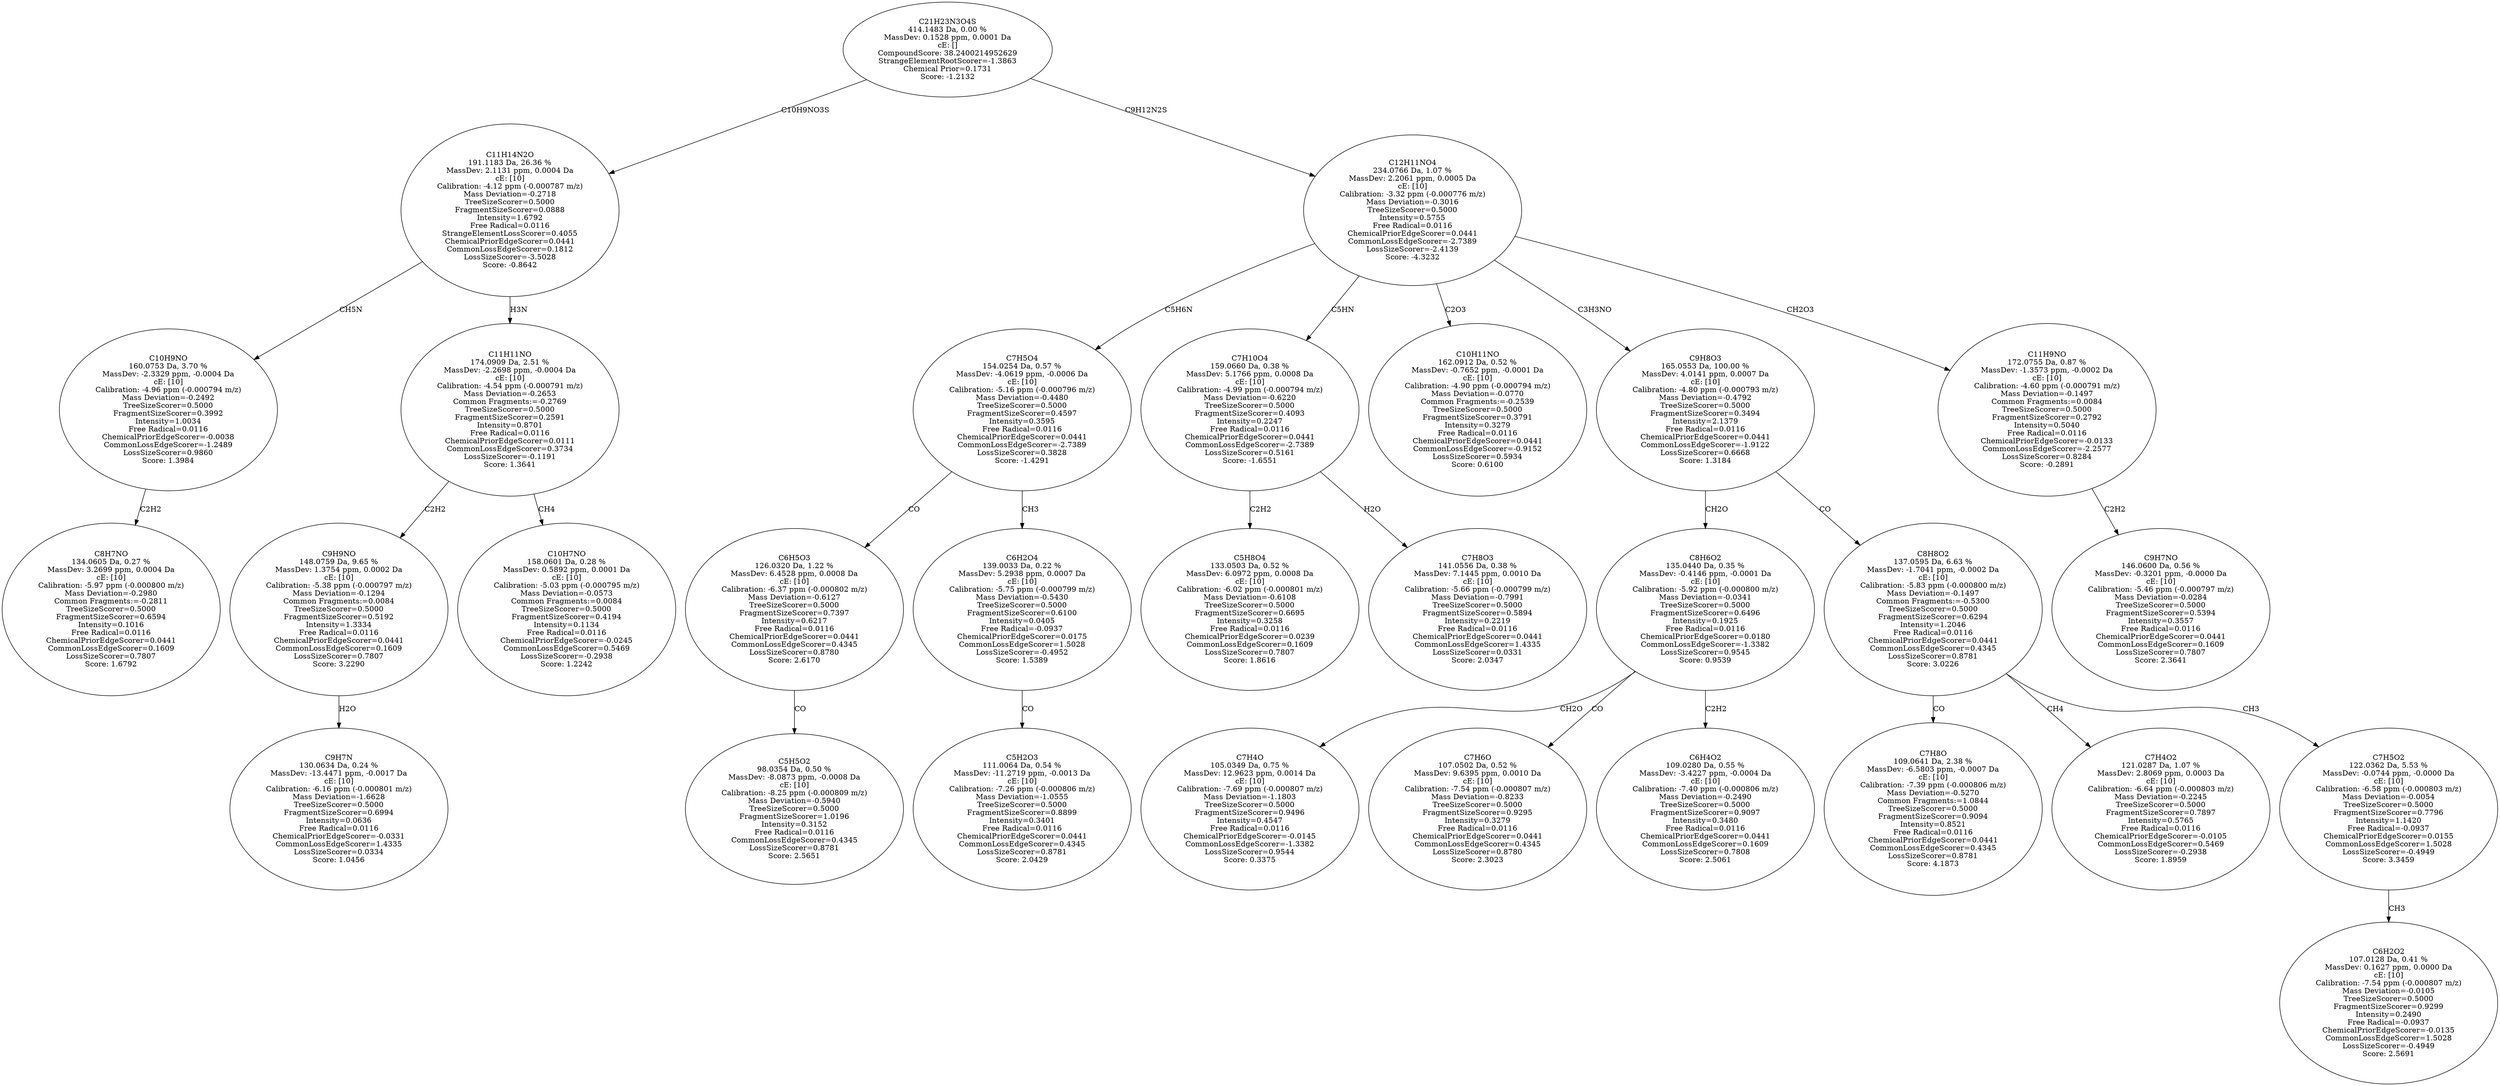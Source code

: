 strict digraph {
v1 [label="C8H7NO\n134.0605 Da, 0.27 %\nMassDev: 3.2699 ppm, 0.0004 Da\ncE: [10]\nCalibration: -5.97 ppm (-0.000800 m/z)\nMass Deviation=-0.2980\nCommon Fragments:=-0.2811\nTreeSizeScorer=0.5000\nFragmentSizeScorer=0.6594\nIntensity=0.1016\nFree Radical=0.0116\nChemicalPriorEdgeScorer=0.0441\nCommonLossEdgeScorer=0.1609\nLossSizeScorer=0.7807\nScore: 1.6792"];
v2 [label="C10H9NO\n160.0753 Da, 3.70 %\nMassDev: -2.3329 ppm, -0.0004 Da\ncE: [10]\nCalibration: -4.96 ppm (-0.000794 m/z)\nMass Deviation=-0.2492\nTreeSizeScorer=0.5000\nFragmentSizeScorer=0.3992\nIntensity=1.0034\nFree Radical=0.0116\nChemicalPriorEdgeScorer=-0.0038\nCommonLossEdgeScorer=-1.2489\nLossSizeScorer=0.9860\nScore: 1.3984"];
v3 [label="C9H7N\n130.0634 Da, 0.24 %\nMassDev: -13.4471 ppm, -0.0017 Da\ncE: [10]\nCalibration: -6.16 ppm (-0.000801 m/z)\nMass Deviation=-1.6628\nTreeSizeScorer=0.5000\nFragmentSizeScorer=0.6994\nIntensity=0.0636\nFree Radical=0.0116\nChemicalPriorEdgeScorer=-0.0331\nCommonLossEdgeScorer=1.4335\nLossSizeScorer=0.0334\nScore: 1.0456"];
v4 [label="C9H9NO\n148.0759 Da, 9.65 %\nMassDev: 1.3754 ppm, 0.0002 Da\ncE: [10]\nCalibration: -5.38 ppm (-0.000797 m/z)\nMass Deviation=-0.1294\nCommon Fragments:=0.0084\nTreeSizeScorer=0.5000\nFragmentSizeScorer=0.5192\nIntensity=1.3334\nFree Radical=0.0116\nChemicalPriorEdgeScorer=0.0441\nCommonLossEdgeScorer=0.1609\nLossSizeScorer=0.7807\nScore: 3.2290"];
v5 [label="C10H7NO\n158.0601 Da, 0.28 %\nMassDev: 0.5892 ppm, 0.0001 Da\ncE: [10]\nCalibration: -5.03 ppm (-0.000795 m/z)\nMass Deviation=-0.0573\nCommon Fragments:=0.0084\nTreeSizeScorer=0.5000\nFragmentSizeScorer=0.4194\nIntensity=0.1134\nFree Radical=0.0116\nChemicalPriorEdgeScorer=-0.0245\nCommonLossEdgeScorer=0.5469\nLossSizeScorer=-0.2938\nScore: 1.2242"];
v6 [label="C11H11NO\n174.0909 Da, 2.51 %\nMassDev: -2.2698 ppm, -0.0004 Da\ncE: [10]\nCalibration: -4.54 ppm (-0.000791 m/z)\nMass Deviation=-0.2653\nCommon Fragments:=-0.2769\nTreeSizeScorer=0.5000\nFragmentSizeScorer=0.2591\nIntensity=0.8701\nFree Radical=0.0116\nChemicalPriorEdgeScorer=0.0111\nCommonLossEdgeScorer=0.3734\nLossSizeScorer=-0.1191\nScore: 1.3641"];
v7 [label="C11H14N2O\n191.1183 Da, 26.36 %\nMassDev: 2.1131 ppm, 0.0004 Da\ncE: [10]\nCalibration: -4.12 ppm (-0.000787 m/z)\nMass Deviation=-0.2718\nTreeSizeScorer=0.5000\nFragmentSizeScorer=0.0888\nIntensity=1.6792\nFree Radical=0.0116\nStrangeElementLossScorer=0.4055\nChemicalPriorEdgeScorer=0.0441\nCommonLossEdgeScorer=0.1812\nLossSizeScorer=-3.5028\nScore: -0.8642"];
v8 [label="C5H5O2\n98.0354 Da, 0.50 %\nMassDev: -8.0873 ppm, -0.0008 Da\ncE: [10]\nCalibration: -8.25 ppm (-0.000809 m/z)\nMass Deviation=-0.5940\nTreeSizeScorer=0.5000\nFragmentSizeScorer=1.0196\nIntensity=0.3152\nFree Radical=0.0116\nCommonLossEdgeScorer=0.4345\nLossSizeScorer=0.8781\nScore: 2.5651"];
v9 [label="C6H5O3\n126.0320 Da, 1.22 %\nMassDev: 6.4528 ppm, 0.0008 Da\ncE: [10]\nCalibration: -6.37 ppm (-0.000802 m/z)\nMass Deviation=-0.6127\nTreeSizeScorer=0.5000\nFragmentSizeScorer=0.7397\nIntensity=0.6217\nFree Radical=0.0116\nChemicalPriorEdgeScorer=0.0441\nCommonLossEdgeScorer=0.4345\nLossSizeScorer=0.8780\nScore: 2.6170"];
v10 [label="C5H2O3\n111.0064 Da, 0.54 %\nMassDev: -11.2719 ppm, -0.0013 Da\ncE: [10]\nCalibration: -7.26 ppm (-0.000806 m/z)\nMass Deviation=-1.0555\nTreeSizeScorer=0.5000\nFragmentSizeScorer=0.8899\nIntensity=0.3401\nFree Radical=0.0116\nChemicalPriorEdgeScorer=0.0441\nCommonLossEdgeScorer=0.4345\nLossSizeScorer=0.8781\nScore: 2.0429"];
v11 [label="C6H2O4\n139.0033 Da, 0.22 %\nMassDev: 5.2938 ppm, 0.0007 Da\ncE: [10]\nCalibration: -5.75 ppm (-0.000799 m/z)\nMass Deviation=-0.5430\nTreeSizeScorer=0.5000\nFragmentSizeScorer=0.6100\nIntensity=0.0405\nFree Radical=-0.0937\nChemicalPriorEdgeScorer=0.0175\nCommonLossEdgeScorer=1.5028\nLossSizeScorer=-0.4952\nScore: 1.5389"];
v12 [label="C7H5O4\n154.0254 Da, 0.57 %\nMassDev: -4.0619 ppm, -0.0006 Da\ncE: [10]\nCalibration: -5.16 ppm (-0.000796 m/z)\nMass Deviation=-0.4480\nTreeSizeScorer=0.5000\nFragmentSizeScorer=0.4597\nIntensity=0.3595\nFree Radical=0.0116\nChemicalPriorEdgeScorer=0.0441\nCommonLossEdgeScorer=-2.7389\nLossSizeScorer=0.3828\nScore: -1.4291"];
v13 [label="C5H8O4\n133.0503 Da, 0.52 %\nMassDev: 6.0972 ppm, 0.0008 Da\ncE: [10]\nCalibration: -6.02 ppm (-0.000801 m/z)\nMass Deviation=-0.6108\nTreeSizeScorer=0.5000\nFragmentSizeScorer=0.6695\nIntensity=0.3258\nFree Radical=0.0116\nChemicalPriorEdgeScorer=0.0239\nCommonLossEdgeScorer=0.1609\nLossSizeScorer=0.7807\nScore: 1.8616"];
v14 [label="C7H8O3\n141.0556 Da, 0.38 %\nMassDev: 7.1445 ppm, 0.0010 Da\ncE: [10]\nCalibration: -5.66 ppm (-0.000799 m/z)\nMass Deviation=-0.7991\nTreeSizeScorer=0.5000\nFragmentSizeScorer=0.5894\nIntensity=0.2219\nFree Radical=0.0116\nChemicalPriorEdgeScorer=0.0441\nCommonLossEdgeScorer=1.4335\nLossSizeScorer=0.0331\nScore: 2.0347"];
v15 [label="C7H10O4\n159.0660 Da, 0.38 %\nMassDev: 5.1766 ppm, 0.0008 Da\ncE: [10]\nCalibration: -4.99 ppm (-0.000794 m/z)\nMass Deviation=-0.6220\nTreeSizeScorer=0.5000\nFragmentSizeScorer=0.4093\nIntensity=0.2247\nFree Radical=0.0116\nChemicalPriorEdgeScorer=0.0441\nCommonLossEdgeScorer=-2.7389\nLossSizeScorer=0.5161\nScore: -1.6551"];
v16 [label="C10H11NO\n162.0912 Da, 0.52 %\nMassDev: -0.7652 ppm, -0.0001 Da\ncE: [10]\nCalibration: -4.90 ppm (-0.000794 m/z)\nMass Deviation=-0.0770\nCommon Fragments:=-0.2539\nTreeSizeScorer=0.5000\nFragmentSizeScorer=0.3791\nIntensity=0.3279\nFree Radical=0.0116\nChemicalPriorEdgeScorer=0.0441\nCommonLossEdgeScorer=-0.9152\nLossSizeScorer=0.5934\nScore: 0.6100"];
v17 [label="C7H4O\n105.0349 Da, 0.75 %\nMassDev: 12.9623 ppm, 0.0014 Da\ncE: [10]\nCalibration: -7.69 ppm (-0.000807 m/z)\nMass Deviation=-1.1803\nTreeSizeScorer=0.5000\nFragmentSizeScorer=0.9496\nIntensity=0.4547\nFree Radical=0.0116\nChemicalPriorEdgeScorer=-0.0145\nCommonLossEdgeScorer=-1.3382\nLossSizeScorer=0.9544\nScore: 0.3375"];
v18 [label="C7H6O\n107.0502 Da, 0.52 %\nMassDev: 9.6395 ppm, 0.0010 Da\ncE: [10]\nCalibration: -7.54 ppm (-0.000807 m/z)\nMass Deviation=-0.8233\nTreeSizeScorer=0.5000\nFragmentSizeScorer=0.9295\nIntensity=0.3279\nFree Radical=0.0116\nChemicalPriorEdgeScorer=0.0441\nCommonLossEdgeScorer=0.4345\nLossSizeScorer=0.8780\nScore: 2.3023"];
v19 [label="C6H4O2\n109.0280 Da, 0.55 %\nMassDev: -3.4227 ppm, -0.0004 Da\ncE: [10]\nCalibration: -7.40 ppm (-0.000806 m/z)\nMass Deviation=-0.2490\nTreeSizeScorer=0.5000\nFragmentSizeScorer=0.9097\nIntensity=0.3480\nFree Radical=0.0116\nChemicalPriorEdgeScorer=0.0441\nCommonLossEdgeScorer=0.1609\nLossSizeScorer=0.7808\nScore: 2.5061"];
v20 [label="C8H6O2\n135.0440 Da, 0.35 %\nMassDev: -0.4146 ppm, -0.0001 Da\ncE: [10]\nCalibration: -5.92 ppm (-0.000800 m/z)\nMass Deviation=-0.0341\nTreeSizeScorer=0.5000\nFragmentSizeScorer=0.6496\nIntensity=0.1925\nFree Radical=0.0116\nChemicalPriorEdgeScorer=0.0180\nCommonLossEdgeScorer=-1.3382\nLossSizeScorer=0.9545\nScore: 0.9539"];
v21 [label="C7H8O\n109.0641 Da, 2.38 %\nMassDev: -6.5803 ppm, -0.0007 Da\ncE: [10]\nCalibration: -7.39 ppm (-0.000806 m/z)\nMass Deviation=-0.5270\nCommon Fragments:=1.0844\nTreeSizeScorer=0.5000\nFragmentSizeScorer=0.9094\nIntensity=0.8521\nFree Radical=0.0116\nChemicalPriorEdgeScorer=0.0441\nCommonLossEdgeScorer=0.4345\nLossSizeScorer=0.8781\nScore: 4.1873"];
v22 [label="C7H4O2\n121.0287 Da, 1.07 %\nMassDev: 2.8069 ppm, 0.0003 Da\ncE: [10]\nCalibration: -6.64 ppm (-0.000803 m/z)\nMass Deviation=-0.2245\nTreeSizeScorer=0.5000\nFragmentSizeScorer=0.7897\nIntensity=0.5765\nFree Radical=0.0116\nChemicalPriorEdgeScorer=-0.0105\nCommonLossEdgeScorer=0.5469\nLossSizeScorer=-0.2938\nScore: 1.8959"];
v23 [label="C6H2O2\n107.0128 Da, 0.41 %\nMassDev: 0.1627 ppm, 0.0000 Da\ncE: [10]\nCalibration: -7.54 ppm (-0.000807 m/z)\nMass Deviation=-0.0105\nTreeSizeScorer=0.5000\nFragmentSizeScorer=0.9299\nIntensity=0.2490\nFree Radical=-0.0937\nChemicalPriorEdgeScorer=-0.0135\nCommonLossEdgeScorer=1.5028\nLossSizeScorer=-0.4949\nScore: 2.5691"];
v24 [label="C7H5O2\n122.0362 Da, 5.53 %\nMassDev: -0.0744 ppm, -0.0000 Da\ncE: [10]\nCalibration: -6.58 ppm (-0.000803 m/z)\nMass Deviation=-0.0054\nTreeSizeScorer=0.5000\nFragmentSizeScorer=0.7796\nIntensity=1.1420\nFree Radical=-0.0937\nChemicalPriorEdgeScorer=0.0155\nCommonLossEdgeScorer=1.5028\nLossSizeScorer=-0.4949\nScore: 3.3459"];
v25 [label="C8H8O2\n137.0595 Da, 6.63 %\nMassDev: -1.7041 ppm, -0.0002 Da\ncE: [10]\nCalibration: -5.83 ppm (-0.000800 m/z)\nMass Deviation=-0.1497\nCommon Fragments:=-0.5300\nTreeSizeScorer=0.5000\nFragmentSizeScorer=0.6294\nIntensity=1.2046\nFree Radical=0.0116\nChemicalPriorEdgeScorer=0.0441\nCommonLossEdgeScorer=0.4345\nLossSizeScorer=0.8781\nScore: 3.0226"];
v26 [label="C9H8O3\n165.0553 Da, 100.00 %\nMassDev: 4.0141 ppm, 0.0007 Da\ncE: [10]\nCalibration: -4.80 ppm (-0.000793 m/z)\nMass Deviation=-0.4792\nTreeSizeScorer=0.5000\nFragmentSizeScorer=0.3494\nIntensity=2.1379\nFree Radical=0.0116\nChemicalPriorEdgeScorer=0.0441\nCommonLossEdgeScorer=-1.9122\nLossSizeScorer=0.6668\nScore: 1.3184"];
v27 [label="C9H7NO\n146.0600 Da, 0.56 %\nMassDev: -0.3201 ppm, -0.0000 Da\ncE: [10]\nCalibration: -5.46 ppm (-0.000797 m/z)\nMass Deviation=-0.0284\nTreeSizeScorer=0.5000\nFragmentSizeScorer=0.5394\nIntensity=0.3557\nFree Radical=0.0116\nChemicalPriorEdgeScorer=0.0441\nCommonLossEdgeScorer=0.1609\nLossSizeScorer=0.7807\nScore: 2.3641"];
v28 [label="C11H9NO\n172.0755 Da, 0.87 %\nMassDev: -1.3573 ppm, -0.0002 Da\ncE: [10]\nCalibration: -4.60 ppm (-0.000791 m/z)\nMass Deviation=-0.1497\nCommon Fragments:=0.0084\nTreeSizeScorer=0.5000\nFragmentSizeScorer=0.2792\nIntensity=0.5040\nFree Radical=0.0116\nChemicalPriorEdgeScorer=-0.0133\nCommonLossEdgeScorer=-2.2577\nLossSizeScorer=0.8284\nScore: -0.2891"];
v29 [label="C12H11NO4\n234.0766 Da, 1.07 %\nMassDev: 2.2061 ppm, 0.0005 Da\ncE: [10]\nCalibration: -3.32 ppm (-0.000776 m/z)\nMass Deviation=-0.3016\nTreeSizeScorer=0.5000\nIntensity=0.5755\nFree Radical=0.0116\nChemicalPriorEdgeScorer=0.0441\nCommonLossEdgeScorer=-2.7389\nLossSizeScorer=-2.4139\nScore: -4.3232"];
v30 [label="C21H23N3O4S\n414.1483 Da, 0.00 %\nMassDev: 0.1528 ppm, 0.0001 Da\ncE: []\nCompoundScore: 38.2400214952629\nStrangeElementRootScorer=-1.3863\nChemical Prior=0.1731\nScore: -1.2132"];
v2 -> v1 [label="C2H2"];
v7 -> v2 [label="CH5N"];
v4 -> v3 [label="H2O"];
v6 -> v4 [label="C2H2"];
v6 -> v5 [label="CH4"];
v7 -> v6 [label="H3N"];
v30 -> v7 [label="C10H9NO3S"];
v9 -> v8 [label="CO"];
v12 -> v9 [label="CO"];
v11 -> v10 [label="CO"];
v12 -> v11 [label="CH3"];
v29 -> v12 [label="C5H6N"];
v15 -> v13 [label="C2H2"];
v15 -> v14 [label="H2O"];
v29 -> v15 [label="C5HN"];
v29 -> v16 [label="C2O3"];
v20 -> v17 [label="CH2O"];
v20 -> v18 [label="CO"];
v20 -> v19 [label="C2H2"];
v26 -> v20 [label="CH2O"];
v25 -> v21 [label="CO"];
v25 -> v22 [label="CH4"];
v24 -> v23 [label="CH3"];
v25 -> v24 [label="CH3"];
v26 -> v25 [label="CO"];
v29 -> v26 [label="C3H3NO"];
v28 -> v27 [label="C2H2"];
v29 -> v28 [label="CH2O3"];
v30 -> v29 [label="C9H12N2S"];
}